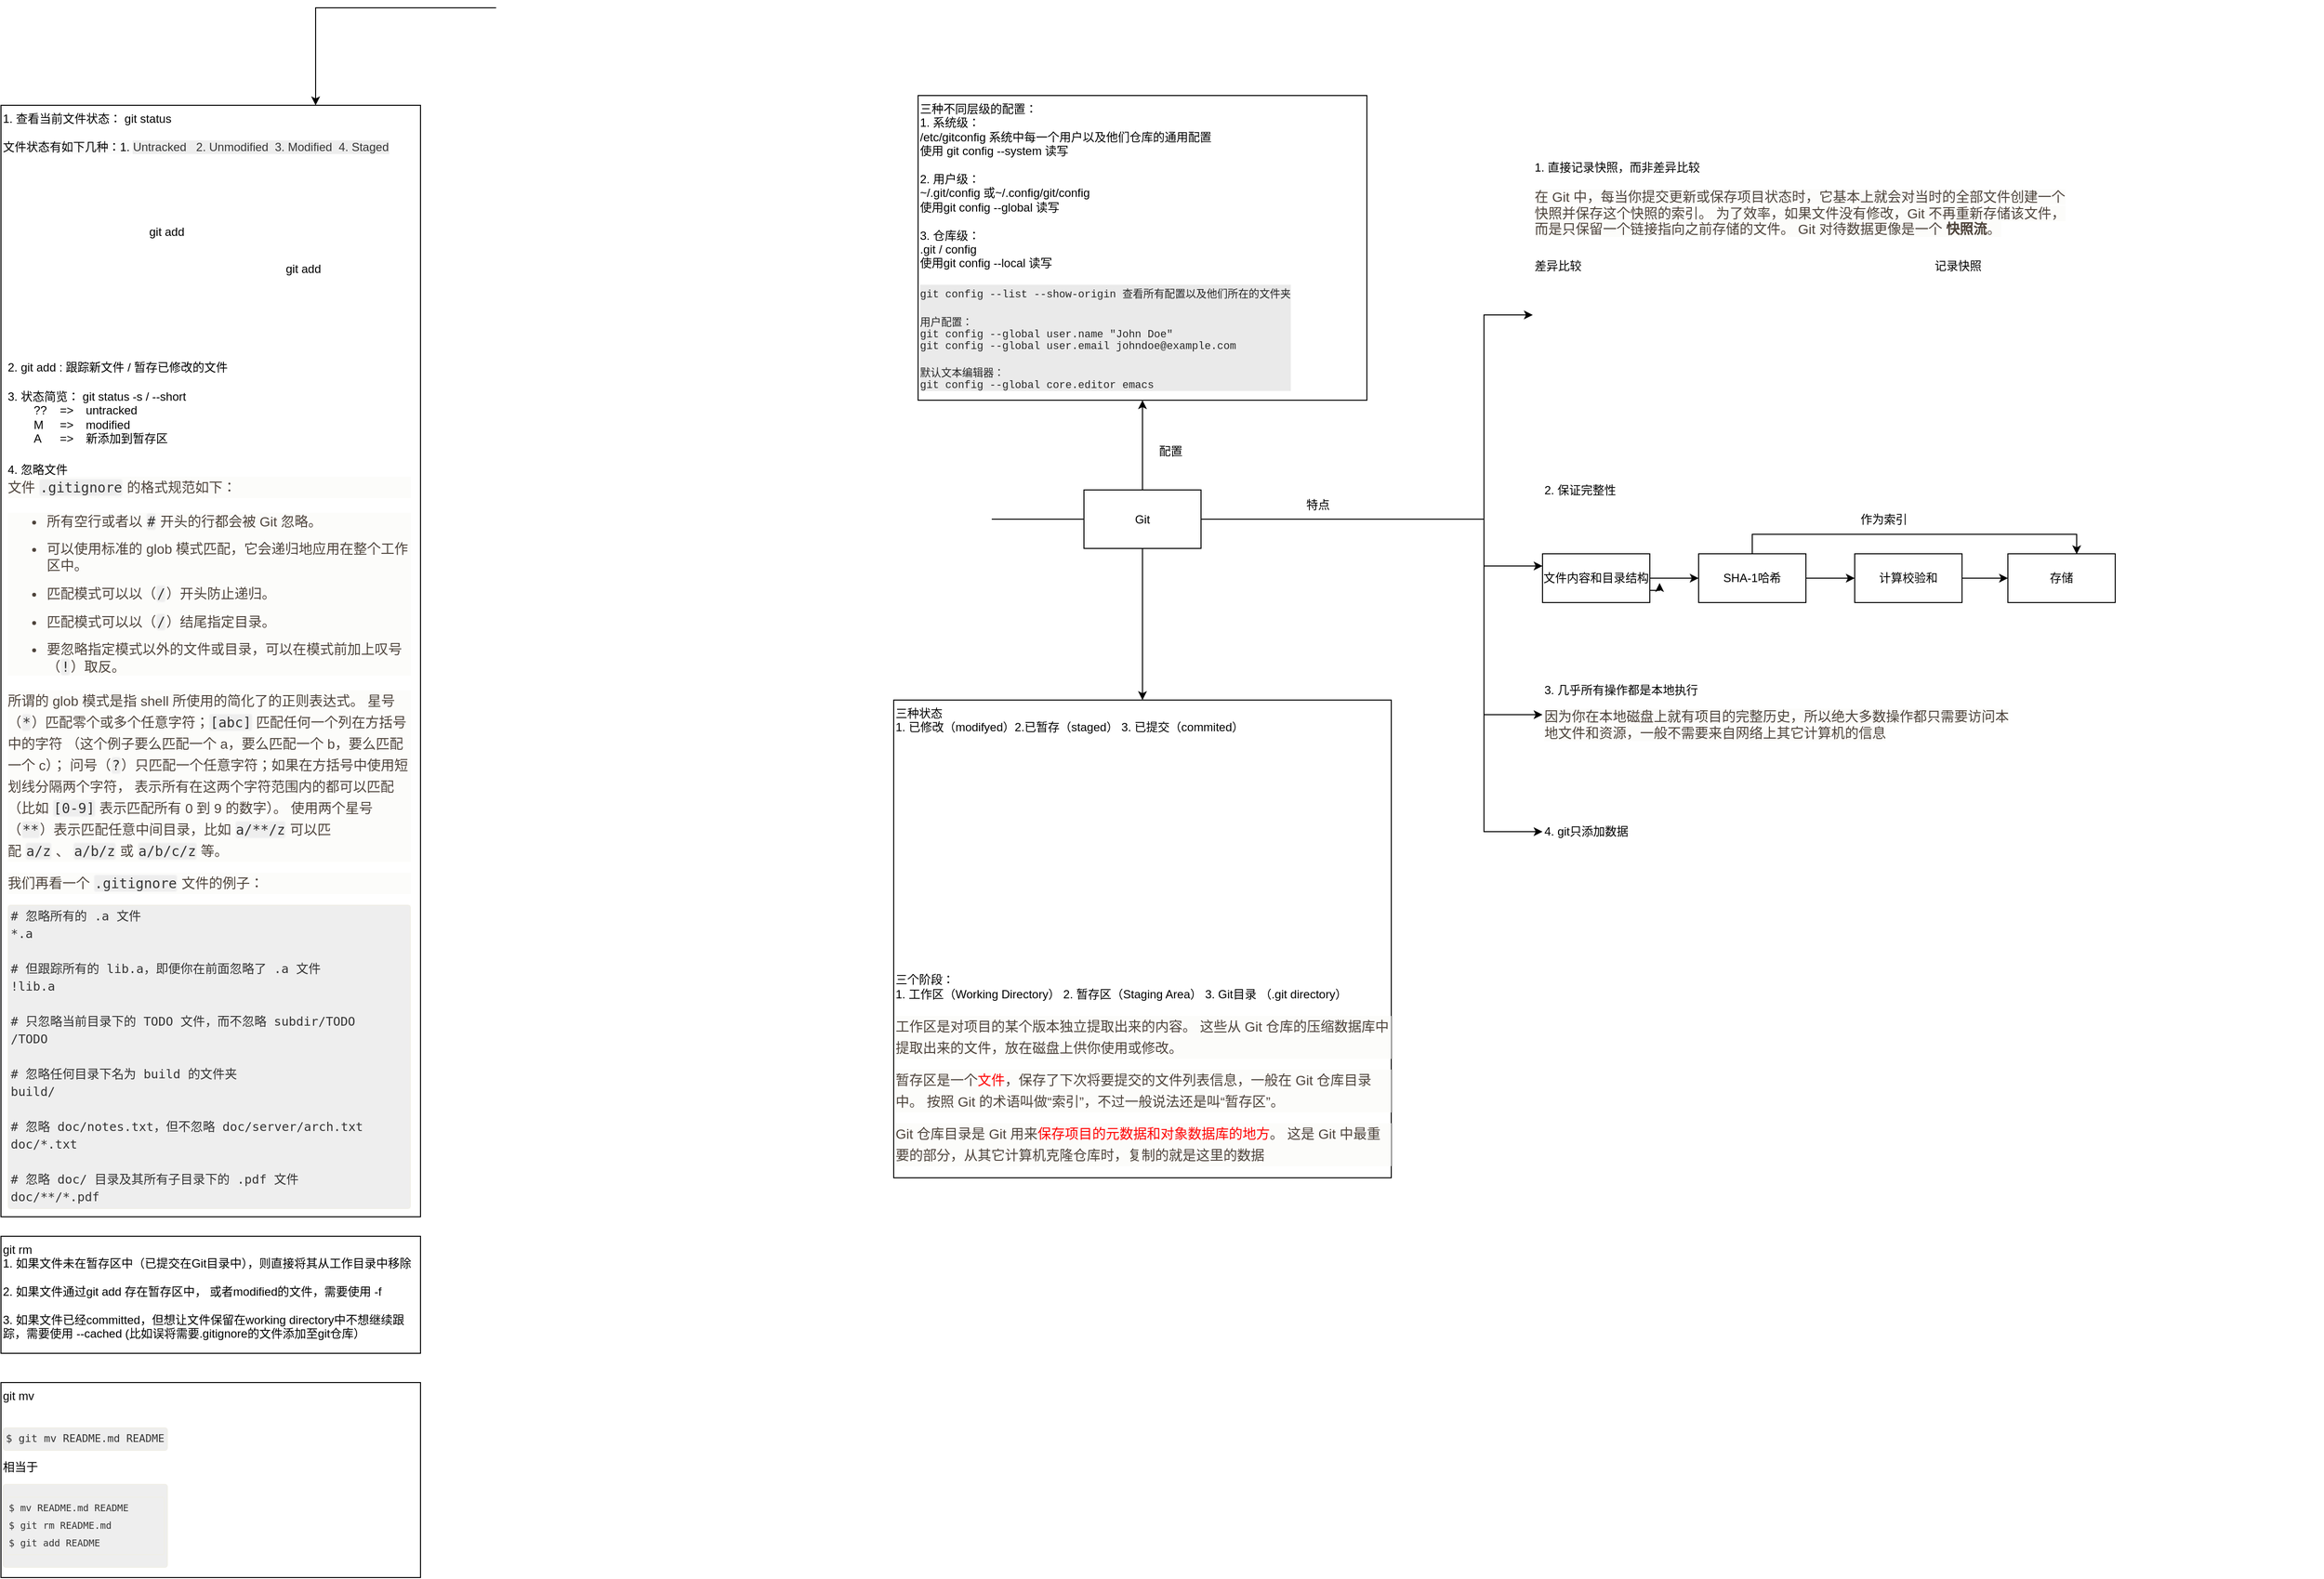 <mxfile version="24.2.0" type="github">
  <diagram name="第 1 页" id="XfYK5ym5bn-TH3xhJaiv">
    <mxGraphModel dx="2848" dy="1929" grid="1" gridSize="10" guides="1" tooltips="1" connect="1" arrows="1" fold="1" page="1" pageScale="1" pageWidth="827" pageHeight="1169" math="0" shadow="0">
      <root>
        <mxCell id="0" />
        <mxCell id="1" parent="0" />
        <mxCell id="dV2PWm62k9ZfegvU0sN4-32" style="edgeStyle=orthogonalEdgeStyle;rounded=0;orthogonalLoop=1;jettySize=auto;html=1;exitX=1;exitY=0.5;exitDx=0;exitDy=0;entryX=0;entryY=0.25;entryDx=0;entryDy=0;" parent="1" source="dV2PWm62k9ZfegvU0sN4-1" target="dV2PWm62k9ZfegvU0sN4-4" edge="1">
          <mxGeometry relative="1" as="geometry">
            <Array as="points">
              <mxPoint x="20" y="425" />
              <mxPoint x="20" y="215" />
            </Array>
          </mxGeometry>
        </mxCell>
        <mxCell id="dV2PWm62k9ZfegvU0sN4-33" style="edgeStyle=orthogonalEdgeStyle;rounded=0;orthogonalLoop=1;jettySize=auto;html=1;exitX=1;exitY=0.5;exitDx=0;exitDy=0;entryX=0;entryY=0.25;entryDx=0;entryDy=0;" parent="1" source="dV2PWm62k9ZfegvU0sN4-1" target="dV2PWm62k9ZfegvU0sN4-17" edge="1">
          <mxGeometry relative="1" as="geometry">
            <Array as="points">
              <mxPoint x="20" y="425" />
              <mxPoint x="20" y="473" />
            </Array>
          </mxGeometry>
        </mxCell>
        <mxCell id="dV2PWm62k9ZfegvU0sN4-15" value="" style="group" parent="1" vertex="1" connectable="0">
          <mxGeometry x="80" y="585" width="487" height="70" as="geometry" />
        </mxCell>
        <mxCell id="dV2PWm62k9ZfegvU0sN4-13" value="3. 几乎所有操作都是本地执行" style="text;html=1;align=left;verticalAlign=middle;whiteSpace=wrap;rounded=0;" parent="dV2PWm62k9ZfegvU0sN4-15" vertex="1">
          <mxGeometry width="160" height="30" as="geometry" />
        </mxCell>
        <mxCell id="dV2PWm62k9ZfegvU0sN4-14" value="&lt;span style=&quot;color: rgb(78, 68, 60); font-family: sans-serif; font-size: 14px; background-color: rgb(252, 252, 250);&quot;&gt;因为你在本地磁盘上就有项目的完整历史，所以&lt;/span&gt;&lt;span style=&quot;color: rgb(78, 68, 60); font-family: sans-serif; font-size: 14px; background-color: rgb(252, 252, 250);&quot;&gt;绝大多数操作都只需要访问本地文件和资源，一般不需要来自网络上其它计算机的信息&lt;/span&gt;" style="text;html=1;align=left;verticalAlign=middle;whiteSpace=wrap;rounded=0;" parent="dV2PWm62k9ZfegvU0sN4-15" vertex="1">
          <mxGeometry y="30" width="487" height="40" as="geometry" />
        </mxCell>
        <mxCell id="dV2PWm62k9ZfegvU0sN4-34" style="edgeStyle=orthogonalEdgeStyle;rounded=0;orthogonalLoop=1;jettySize=auto;html=1;exitX=1;exitY=0.5;exitDx=0;exitDy=0;entryX=0;entryY=0.25;entryDx=0;entryDy=0;" parent="1" source="dV2PWm62k9ZfegvU0sN4-1" target="dV2PWm62k9ZfegvU0sN4-14" edge="1">
          <mxGeometry relative="1" as="geometry">
            <Array as="points">
              <mxPoint x="20" y="425" />
              <mxPoint x="20" y="625" />
            </Array>
          </mxGeometry>
        </mxCell>
        <mxCell id="dV2PWm62k9ZfegvU0sN4-29" value="4. git只添加数据" style="text;html=1;align=left;verticalAlign=middle;whiteSpace=wrap;rounded=0;" parent="1" vertex="1">
          <mxGeometry x="80" y="730" width="100" height="30" as="geometry" />
        </mxCell>
        <mxCell id="dV2PWm62k9ZfegvU0sN4-35" style="edgeStyle=orthogonalEdgeStyle;rounded=0;orthogonalLoop=1;jettySize=auto;html=1;exitX=1;exitY=0.5;exitDx=0;exitDy=0;entryX=0;entryY=0.5;entryDx=0;entryDy=0;" parent="1" source="dV2PWm62k9ZfegvU0sN4-1" target="dV2PWm62k9ZfegvU0sN4-29" edge="1">
          <mxGeometry relative="1" as="geometry">
            <Array as="points">
              <mxPoint x="20" y="425" />
              <mxPoint x="20" y="745" />
            </Array>
          </mxGeometry>
        </mxCell>
        <mxCell id="dV2PWm62k9ZfegvU0sN4-30" value="" style="group" parent="1" vertex="1" connectable="0">
          <mxGeometry x="80" y="380" width="587" height="130" as="geometry" />
        </mxCell>
        <mxCell id="dV2PWm62k9ZfegvU0sN4-16" value="2. 保证完整性" style="text;html=1;align=left;verticalAlign=middle;whiteSpace=wrap;rounded=0;" parent="dV2PWm62k9ZfegvU0sN4-30" vertex="1">
          <mxGeometry width="80" height="30" as="geometry" />
        </mxCell>
        <mxCell id="dV2PWm62k9ZfegvU0sN4-28" value="" style="group" parent="dV2PWm62k9ZfegvU0sN4-30" vertex="1" connectable="0">
          <mxGeometry y="30" width="587" height="100" as="geometry" />
        </mxCell>
        <mxCell id="dV2PWm62k9ZfegvU0sN4-24" value="" style="group" parent="dV2PWm62k9ZfegvU0sN4-28" vertex="1" connectable="0">
          <mxGeometry y="50" width="587" height="50" as="geometry" />
        </mxCell>
        <mxCell id="dV2PWm62k9ZfegvU0sN4-20" style="edgeStyle=orthogonalEdgeStyle;rounded=0;orthogonalLoop=1;jettySize=auto;html=1;exitX=1;exitY=0.5;exitDx=0;exitDy=0;entryX=0;entryY=0.5;entryDx=0;entryDy=0;" parent="dV2PWm62k9ZfegvU0sN4-24" source="dV2PWm62k9ZfegvU0sN4-17" target="dV2PWm62k9ZfegvU0sN4-18" edge="1">
          <mxGeometry relative="1" as="geometry" />
        </mxCell>
        <mxCell id="dV2PWm62k9ZfegvU0sN4-25" style="edgeStyle=orthogonalEdgeStyle;rounded=0;orthogonalLoop=1;jettySize=auto;html=1;exitX=1;exitY=0.75;exitDx=0;exitDy=0;" parent="dV2PWm62k9ZfegvU0sN4-24" source="dV2PWm62k9ZfegvU0sN4-17" edge="1">
          <mxGeometry relative="1" as="geometry">
            <mxPoint x="120" y="30" as="targetPoint" />
          </mxGeometry>
        </mxCell>
        <mxCell id="dV2PWm62k9ZfegvU0sN4-17" value="文件内容和目录结构" style="rounded=0;whiteSpace=wrap;html=1;" parent="dV2PWm62k9ZfegvU0sN4-24" vertex="1">
          <mxGeometry width="110" height="50" as="geometry" />
        </mxCell>
        <mxCell id="dV2PWm62k9ZfegvU0sN4-21" style="edgeStyle=orthogonalEdgeStyle;rounded=0;orthogonalLoop=1;jettySize=auto;html=1;exitX=1;exitY=0.5;exitDx=0;exitDy=0;" parent="dV2PWm62k9ZfegvU0sN4-24" source="dV2PWm62k9ZfegvU0sN4-18" target="dV2PWm62k9ZfegvU0sN4-19" edge="1">
          <mxGeometry relative="1" as="geometry" />
        </mxCell>
        <mxCell id="dV2PWm62k9ZfegvU0sN4-18" value="SHA-1哈希" style="rounded=0;whiteSpace=wrap;html=1;" parent="dV2PWm62k9ZfegvU0sN4-24" vertex="1">
          <mxGeometry x="160" width="110" height="50" as="geometry" />
        </mxCell>
        <mxCell id="dV2PWm62k9ZfegvU0sN4-23" style="edgeStyle=orthogonalEdgeStyle;rounded=0;orthogonalLoop=1;jettySize=auto;html=1;exitX=1;exitY=0.5;exitDx=0;exitDy=0;entryX=0;entryY=0.5;entryDx=0;entryDy=0;" parent="dV2PWm62k9ZfegvU0sN4-24" source="dV2PWm62k9ZfegvU0sN4-19" target="dV2PWm62k9ZfegvU0sN4-22" edge="1">
          <mxGeometry relative="1" as="geometry" />
        </mxCell>
        <mxCell id="dV2PWm62k9ZfegvU0sN4-19" value="计算校验和" style="rounded=0;whiteSpace=wrap;html=1;" parent="dV2PWm62k9ZfegvU0sN4-24" vertex="1">
          <mxGeometry x="320" width="110" height="50" as="geometry" />
        </mxCell>
        <mxCell id="dV2PWm62k9ZfegvU0sN4-22" value="存储" style="rounded=0;whiteSpace=wrap;html=1;" parent="dV2PWm62k9ZfegvU0sN4-24" vertex="1">
          <mxGeometry x="477" width="110" height="50" as="geometry" />
        </mxCell>
        <mxCell id="dV2PWm62k9ZfegvU0sN4-26" style="edgeStyle=orthogonalEdgeStyle;rounded=0;orthogonalLoop=1;jettySize=auto;html=1;exitX=0.5;exitY=0;exitDx=0;exitDy=0;entryX=0.641;entryY=0.007;entryDx=0;entryDy=0;entryPerimeter=0;" parent="dV2PWm62k9ZfegvU0sN4-24" source="dV2PWm62k9ZfegvU0sN4-18" target="dV2PWm62k9ZfegvU0sN4-22" edge="1">
          <mxGeometry relative="1" as="geometry" />
        </mxCell>
        <mxCell id="dV2PWm62k9ZfegvU0sN4-27" value="作为索引" style="text;html=1;align=center;verticalAlign=middle;whiteSpace=wrap;rounded=0;" parent="dV2PWm62k9ZfegvU0sN4-28" vertex="1">
          <mxGeometry x="320" width="60" height="30" as="geometry" />
        </mxCell>
        <mxCell id="dV2PWm62k9ZfegvU0sN4-39" style="edgeStyle=orthogonalEdgeStyle;rounded=0;orthogonalLoop=1;jettySize=auto;html=1;exitX=0.5;exitY=1;exitDx=0;exitDy=0;" parent="1" source="dV2PWm62k9ZfegvU0sN4-1" target="dV2PWm62k9ZfegvU0sN4-37" edge="1">
          <mxGeometry relative="1" as="geometry" />
        </mxCell>
        <mxCell id="dV2PWm62k9ZfegvU0sN4-31" value="" style="group" parent="1" vertex="1" connectable="0">
          <mxGeometry x="70" y="50" width="810" height="285" as="geometry" />
        </mxCell>
        <mxCell id="dV2PWm62k9ZfegvU0sN4-2" value="1. 直接记录快照，而非差异比较&lt;div&gt;&lt;br&gt;&lt;/div&gt;&lt;div&gt;&lt;span style=&quot;color: rgb(78, 68, 60); font-family: sans-serif; font-size: 14px; background-color: rgb(252, 252, 250);&quot;&gt;在 Git 中，每当你提交更新或保存项目状态时，它基本上就会对当时的全部文件创建一个快照并保存这个快照的索引。 为了效率，如果文件没有修改，Git 不再重新存储该文件，而是只保留一个链接指向之前存储的文件。 Git 对待数据更像是一个&amp;nbsp;&lt;/span&gt;&lt;strong style=&quot;box-sizing: border-box; color: rgb(78, 68, 60); font-family: sans-serif; font-size: 14px; background-color: rgb(252, 252, 250);&quot;&gt;快照流&lt;/strong&gt;&lt;span style=&quot;color: rgb(78, 68, 60); font-family: sans-serif; font-size: 14px; background-color: rgb(252, 252, 250);&quot;&gt;。&lt;/span&gt;&lt;br&gt;&lt;/div&gt;" style="text;html=1;align=left;verticalAlign=top;whiteSpace=wrap;rounded=0;" parent="dV2PWm62k9ZfegvU0sN4-31" vertex="1">
          <mxGeometry width="550" height="100" as="geometry" />
        </mxCell>
        <mxCell id="dV2PWm62k9ZfegvU0sN4-6" value="" style="group" parent="dV2PWm62k9ZfegvU0sN4-31" vertex="1" connectable="0">
          <mxGeometry y="100" width="361.29" height="185" as="geometry" />
        </mxCell>
        <mxCell id="dV2PWm62k9ZfegvU0sN4-4" value="" style="shape=image;verticalLabelPosition=bottom;labelBackgroundColor=default;verticalAlign=top;aspect=fixed;imageAspect=0;image=https://git-scm.com/book/en/v2/images/deltas.png;" parent="dV2PWm62k9ZfegvU0sN4-6" vertex="1">
          <mxGeometry y="30" width="361.29" height="140" as="geometry" />
        </mxCell>
        <mxCell id="dV2PWm62k9ZfegvU0sN4-5" value="差异比较" style="text;html=1;align=left;verticalAlign=middle;whiteSpace=wrap;rounded=0;" parent="dV2PWm62k9ZfegvU0sN4-6" vertex="1">
          <mxGeometry width="52.5" height="30" as="geometry" />
        </mxCell>
        <mxCell id="dV2PWm62k9ZfegvU0sN4-12" value="" style="group" parent="dV2PWm62k9ZfegvU0sN4-31" vertex="1" connectable="0">
          <mxGeometry x="410" y="100" width="400" height="182.5" as="geometry" />
        </mxCell>
        <mxCell id="dV2PWm62k9ZfegvU0sN4-9" value="" style="shape=image;verticalLabelPosition=bottom;labelBackgroundColor=default;verticalAlign=top;aspect=fixed;imageAspect=0;image=https://git-scm.com/book/en/v2/images/snapshots.png;" parent="dV2PWm62k9ZfegvU0sN4-12" vertex="1">
          <mxGeometry y="30" width="400" height="152.5" as="geometry" />
        </mxCell>
        <mxCell id="dV2PWm62k9ZfegvU0sN4-11" value="记录快照" style="text;html=1;align=left;verticalAlign=middle;whiteSpace=wrap;rounded=0;" parent="dV2PWm62k9ZfegvU0sN4-12" vertex="1">
          <mxGeometry width="60" height="30" as="geometry" />
        </mxCell>
        <mxCell id="dV2PWm62k9ZfegvU0sN4-40" style="edgeStyle=orthogonalEdgeStyle;rounded=0;orthogonalLoop=1;jettySize=auto;html=1;exitX=0.5;exitY=0;exitDx=0;exitDy=0;entryX=0.5;entryY=1;entryDx=0;entryDy=0;" parent="1" source="dV2PWm62k9ZfegvU0sN4-1" target="dV2PWm62k9ZfegvU0sN4-42" edge="1">
          <mxGeometry relative="1" as="geometry">
            <mxPoint x="-330" y="260" as="targetPoint" />
          </mxGeometry>
        </mxCell>
        <mxCell id="dV2PWm62k9ZfegvU0sN4-36" value="特点" style="text;html=1;align=center;verticalAlign=middle;whiteSpace=wrap;rounded=0;" parent="1" vertex="1">
          <mxGeometry x="-180" y="394.5" width="60" height="30" as="geometry" />
        </mxCell>
        <mxCell id="dV2PWm62k9ZfegvU0sN4-52" style="edgeStyle=orthogonalEdgeStyle;rounded=0;orthogonalLoop=1;jettySize=auto;html=1;exitX=0;exitY=0.5;exitDx=0;exitDy=0;entryX=0.75;entryY=0;entryDx=0;entryDy=0;" parent="1" source="dV2PWm62k9ZfegvU0sN4-1" target="dV2PWm62k9ZfegvU0sN4-45" edge="1">
          <mxGeometry relative="1" as="geometry">
            <Array as="points">
              <mxPoint x="-730" y="425" />
              <mxPoint x="-730" y="-100" />
              <mxPoint x="-1177" y="-100" />
            </Array>
          </mxGeometry>
        </mxCell>
        <mxCell id="dV2PWm62k9ZfegvU0sN4-1" value="Git" style="rounded=0;whiteSpace=wrap;html=1;" parent="1" vertex="1">
          <mxGeometry x="-390" y="394.5" width="120" height="60" as="geometry" />
        </mxCell>
        <mxCell id="dV2PWm62k9ZfegvU0sN4-37" value="三种状态&lt;div&gt;1. 已修改（modifyed）2.&lt;span style=&quot;background-color: initial;&quot;&gt;已暂存（staged）&lt;/span&gt;&lt;span style=&quot;background-color: initial;&quot;&gt;&amp;nbsp;3.&amp;nbsp;&lt;/span&gt;&lt;span style=&quot;background-color: initial;&quot;&gt;已提交（commited）&lt;/span&gt;&lt;/div&gt;&lt;div&gt;&lt;span style=&quot;background-color: initial;&quot;&gt;&lt;br&gt;&lt;/span&gt;&lt;/div&gt;&lt;div&gt;&lt;span style=&quot;background-color: initial;&quot;&gt;&lt;br&gt;&lt;/span&gt;&lt;/div&gt;&lt;div&gt;&lt;span style=&quot;background-color: initial;&quot;&gt;&lt;br&gt;&lt;/span&gt;&lt;/div&gt;&lt;div&gt;&lt;span style=&quot;background-color: initial;&quot;&gt;&lt;br&gt;&lt;/span&gt;&lt;/div&gt;&lt;div&gt;&lt;span style=&quot;background-color: initial;&quot;&gt;&lt;br&gt;&lt;/span&gt;&lt;/div&gt;&lt;div&gt;&lt;span style=&quot;background-color: initial;&quot;&gt;&lt;br&gt;&lt;/span&gt;&lt;/div&gt;&lt;div&gt;&lt;span style=&quot;background-color: initial;&quot;&gt;&lt;br&gt;&lt;/span&gt;&lt;/div&gt;&lt;div&gt;&lt;span style=&quot;background-color: initial;&quot;&gt;&lt;br&gt;&lt;/span&gt;&lt;/div&gt;&lt;div&gt;&lt;span style=&quot;background-color: initial;&quot;&gt;&lt;br&gt;&lt;/span&gt;&lt;/div&gt;&lt;div&gt;&lt;span style=&quot;background-color: initial;&quot;&gt;&lt;br&gt;&lt;/span&gt;&lt;/div&gt;&lt;div&gt;&lt;span style=&quot;background-color: initial;&quot;&gt;&lt;br&gt;&lt;/span&gt;&lt;/div&gt;&lt;div&gt;&lt;span style=&quot;background-color: initial;&quot;&gt;&lt;br&gt;&lt;/span&gt;&lt;/div&gt;&lt;div&gt;&lt;span style=&quot;background-color: initial;&quot;&gt;&lt;br&gt;&lt;/span&gt;&lt;/div&gt;&lt;div&gt;&lt;span style=&quot;background-color: initial;&quot;&gt;&lt;br&gt;&lt;/span&gt;&lt;/div&gt;&lt;div&gt;&lt;span style=&quot;background-color: initial;&quot;&gt;&lt;br&gt;&lt;/span&gt;&lt;/div&gt;&lt;div&gt;&lt;span style=&quot;background-color: initial;&quot;&gt;&lt;br&gt;&lt;/span&gt;&lt;/div&gt;&lt;div&gt;&lt;span style=&quot;background-color: initial;&quot;&gt;&lt;br&gt;&lt;/span&gt;&lt;/div&gt;&lt;div&gt;&lt;span style=&quot;background-color: initial;&quot;&gt;三个阶段：&lt;/span&gt;&lt;/div&gt;&lt;div&gt;&lt;span style=&quot;background-color: initial;&quot;&gt;1. 工作区（Working Directory） 2. 暂存区（Staging Area） 3. Git目录 （.git directory）&lt;/span&gt;&lt;/div&gt;&lt;div&gt;&lt;span style=&quot;background-color: initial;&quot;&gt;&lt;br&gt;&lt;/span&gt;&lt;/div&gt;&lt;div&gt;&lt;div style=&quot;box-sizing: border-box; color: rgb(78, 68, 60); font-family: Adelle, &amp;quot;Roboto Slab&amp;quot;, &amp;quot;DejaVu Serif&amp;quot;, Georgia, &amp;quot;Times New Roman&amp;quot;, sans-serif; font-size: 14px; background-color: rgb(252, 252, 250);&quot; class=&quot;paragraph&quot;&gt;&lt;p style=&quot;margin: 0px 0px 11px; line-height: 22px; box-sizing: border-box; font-family: sans-serif;&quot;&gt;工作区是对项目的某个版本独立提取出来的内容。 这些从 Git 仓库的压缩数据库中提取出来的文件，放在磁盘上供你使用或修改。&lt;/p&gt;&lt;/div&gt;&lt;div style=&quot;box-sizing: border-box; font-family: Adelle, &amp;quot;Roboto Slab&amp;quot;, &amp;quot;DejaVu Serif&amp;quot;, Georgia, &amp;quot;Times New Roman&amp;quot;, sans-serif; font-size: 14px; background-color: rgb(252, 252, 250);&quot; class=&quot;paragraph&quot;&gt;&lt;p style=&quot;margin: 0px 0px 11px; line-height: 22px; box-sizing: border-box; font-family: sans-serif;&quot;&gt;&lt;font color=&quot;#4e443c&quot;&gt;暂存区是一个&lt;/font&gt;&lt;font color=&quot;#ff0000&quot;&gt;文件&lt;/font&gt;&lt;font color=&quot;#4e443c&quot;&gt;，保存了下次将要提交的文件列表信息，一般在 Git 仓库目录中。 按照 Git 的术语叫做“索引”，不过一般说法还是叫“暂存区”。&lt;/font&gt;&lt;/p&gt;&lt;/div&gt;&lt;div style=&quot;box-sizing: border-box; font-family: Adelle, &amp;quot;Roboto Slab&amp;quot;, &amp;quot;DejaVu Serif&amp;quot;, Georgia, &amp;quot;Times New Roman&amp;quot;, sans-serif; font-size: 14px; background-color: rgb(252, 252, 250);&quot; class=&quot;paragraph&quot;&gt;&lt;p style=&quot;margin: 0px 0px 11px; line-height: 22px; box-sizing: border-box; font-family: sans-serif;&quot;&gt;&lt;font color=&quot;#4e443c&quot;&gt;Git 仓库目录是 Git 用来&lt;/font&gt;&lt;font color=&quot;#ff0000&quot;&gt;保存项目的元数据和对象数据库的地方&lt;/font&gt;&lt;font color=&quot;#4e443c&quot;&gt;。 这是 Git 中最重要的部分，从其它计算机克隆仓库时，复制的就是这里的数据&lt;/font&gt;&lt;/p&gt;&lt;/div&gt;&lt;/div&gt;" style="rounded=0;whiteSpace=wrap;html=1;align=left;verticalAlign=top;" parent="1" vertex="1">
          <mxGeometry x="-585" y="610" width="510" height="490" as="geometry" />
        </mxCell>
        <mxCell id="dV2PWm62k9ZfegvU0sN4-38" value="" style="shape=image;verticalLabelPosition=bottom;labelBackgroundColor=default;verticalAlign=top;aspect=fixed;imageAspect=0;image=https://git-scm.com/book/en/v2/images/areas.png;" parent="1" vertex="1">
          <mxGeometry x="-480" y="655" width="390" height="214.99" as="geometry" />
        </mxCell>
        <mxCell id="dV2PWm62k9ZfegvU0sN4-41" value="配置" style="text;html=1;align=left;verticalAlign=middle;whiteSpace=wrap;rounded=0;" parent="1" vertex="1">
          <mxGeometry x="-315" y="340" width="60" height="30" as="geometry" />
        </mxCell>
        <mxCell id="dV2PWm62k9ZfegvU0sN4-42" value="三种不同层级的配置：&lt;div&gt;&lt;div&gt;1. 系统级：&lt;/div&gt;&lt;div&gt;/etc/gitconfig 系统中每一个用户以及他们仓库的通用配置&lt;/div&gt;&lt;div&gt;使用 git config --system 读写&lt;/div&gt;&lt;div&gt;&lt;br&gt;&lt;/div&gt;&lt;div&gt;2. 用户级：&lt;/div&gt;&lt;div&gt;~/.git/config 或~/.config/git/config&amp;nbsp;&lt;/div&gt;&lt;div&gt;使用git config --global 读写&lt;/div&gt;&lt;/div&gt;&lt;div&gt;&lt;br&gt;&lt;/div&gt;&lt;div&gt;3. 仓库级：&lt;/div&gt;&lt;div&gt;.git / config&lt;/div&gt;&lt;div&gt;使用git config --local 读写&lt;/div&gt;&lt;div&gt;&lt;br&gt;&lt;/div&gt;&lt;div&gt;&lt;p style=&quot;margin: 0px; font-variant-numeric: normal; font-variant-east-asian: normal; font-variant-alternates: normal; font-kerning: auto; font-optical-sizing: auto; font-feature-settings: normal; font-variation-settings: normal; font-variant-position: normal; font-stretch: normal; font-size: 10.8px; line-height: normal; font-family: Courier; color: rgb(38, 38, 38); -webkit-text-stroke-color: rgb(38, 38, 38); background-color: rgb(234, 234, 234);&quot; class=&quot;p1&quot;&gt;&lt;span style=&quot;font-kerning: none;&quot; class=&quot;s1&quot;&gt;git config --list --show-origin &lt;/span&gt;&lt;span style=&quot;font-variant-numeric: normal; font-variant-east-asian: normal; font-variant-alternates: normal; font-variant-position: normal; font-optical-sizing: auto; font-feature-settings: normal; font-variation-settings: normal; font-stretch: normal; line-height: normal; font-family: &amp;quot;PingFang SC&amp;quot;; font-kerning: none;&quot; class=&quot;s2&quot;&gt;查看所有配置以及他们所在的文件夹&lt;/span&gt;&lt;/p&gt;&lt;p style=&quot;margin: 0px; font-variant-numeric: normal; font-variant-east-asian: normal; font-variant-alternates: normal; font-kerning: auto; font-optical-sizing: auto; font-feature-settings: normal; font-variation-settings: normal; font-variant-position: normal; font-stretch: normal; font-size: 10.8px; line-height: normal; font-family: Courier; color: rgb(38, 38, 38); -webkit-text-stroke-color: rgb(38, 38, 38); background-color: rgb(234, 234, 234); min-height: 13px;&quot; class=&quot;p2&quot;&gt;&lt;span style=&quot;font-kerning: none;&quot; class=&quot;s1&quot;&gt;&amp;nbsp;&lt;/span&gt;&lt;/p&gt;&lt;p style=&quot;margin: 0px; font-variant-numeric: normal; font-variant-east-asian: normal; font-variant-alternates: normal; font-kerning: auto; font-optical-sizing: auto; font-feature-settings: normal; font-variation-settings: normal; font-variant-position: normal; font-stretch: normal; font-size: 10.8px; line-height: normal; font-family: &amp;quot;PingFang SC&amp;quot;; color: rgb(38, 38, 38); -webkit-text-stroke-color: rgb(38, 38, 38); background-color: rgb(234, 234, 234);&quot; class=&quot;p3&quot;&gt;&lt;span style=&quot;font-kerning: none;&quot; class=&quot;s1&quot;&gt;用户配置：&lt;/span&gt;&lt;/p&gt;&lt;p style=&quot;margin: 0px; font-variant-numeric: normal; font-variant-east-asian: normal; font-variant-alternates: normal; font-kerning: auto; font-optical-sizing: auto; font-feature-settings: normal; font-variation-settings: normal; font-variant-position: normal; font-stretch: normal; font-size: 10.8px; line-height: normal; font-family: Courier; color: rgb(38, 38, 38); -webkit-text-stroke-color: rgb(38, 38, 38); background-color: rgb(234, 234, 234);&quot; class=&quot;p4&quot;&gt;&lt;span style=&quot;font-kerning: none;&quot; class=&quot;s1&quot;&gt;git config --global user.name &quot;John Doe&quot;&lt;/span&gt;&lt;/p&gt;&lt;p style=&quot;margin: 0px; font-variant-numeric: normal; font-variant-east-asian: normal; font-variant-alternates: normal; font-kerning: auto; font-optical-sizing: auto; font-feature-settings: normal; font-variation-settings: normal; font-variant-position: normal; font-stretch: normal; font-size: 10.8px; line-height: normal; font-family: Courier; color: rgb(38, 38, 38); -webkit-text-stroke-color: rgb(38, 38, 38); background-color: rgb(234, 234, 234);&quot; class=&quot;p4&quot;&gt;&lt;span style=&quot;font-kerning: none;&quot; class=&quot;s1&quot;&gt;git config --global user.email johndoe@example.com&lt;/span&gt;&lt;/p&gt;&lt;p style=&quot;margin: 0px; font-variant-numeric: normal; font-variant-east-asian: normal; font-variant-alternates: normal; font-kerning: auto; font-optical-sizing: auto; font-feature-settings: normal; font-variation-settings: normal; font-variant-position: normal; font-stretch: normal; font-size: 10.8px; line-height: normal; font-family: Courier; color: rgb(38, 38, 38); -webkit-text-stroke-color: rgb(38, 38, 38); background-color: rgb(234, 234, 234);&quot; class=&quot;p4&quot;&gt;&lt;span style=&quot;font-kerning: none;&quot; class=&quot;s1&quot;&gt;&lt;br&gt;&lt;/span&gt;&lt;/p&gt;&lt;p style=&quot;margin: 0px; font-variant-numeric: normal; font-variant-east-asian: normal; font-variant-alternates: normal; font-kerning: auto; font-optical-sizing: auto; font-feature-settings: normal; font-variation-settings: normal; font-variant-position: normal; font-stretch: normal; font-size: 10.8px; line-height: normal; font-family: Courier; color: rgb(38, 38, 38); -webkit-text-stroke-color: rgb(38, 38, 38); background-color: rgb(234, 234, 234);&quot; class=&quot;p4&quot;&gt;&lt;span style=&quot;font-kerning: none;&quot; class=&quot;s1&quot;&gt;默认文本编辑器：&lt;/span&gt;&lt;/p&gt;&lt;p style=&quot;margin: 0px; font-variant-numeric: normal; font-variant-east-asian: normal; font-variant-alternates: normal; font-kerning: auto; font-optical-sizing: auto; font-feature-settings: normal; font-variation-settings: normal; font-variant-position: normal; font-stretch: normal; font-size: 10.8px; line-height: normal; font-family: Courier; color: rgb(38, 38, 38); -webkit-text-stroke-color: rgb(38, 38, 38); background-color: rgb(234, 234, 234);&quot; class=&quot;p4&quot;&gt;&lt;span style=&quot;font-kerning: none;&quot; class=&quot;s1&quot;&gt;&lt;/span&gt;&lt;/p&gt;&lt;p style=&quot;margin: 0px; font-variant-numeric: normal; font-variant-east-asian: normal; font-variant-alternates: normal; font-kerning: auto; font-optical-sizing: auto; font-feature-settings: normal; font-variation-settings: normal; font-variant-position: normal; font-stretch: normal; font-size: 10.8px; line-height: normal; font-family: Courier; color: rgb(38, 38, 38); -webkit-text-stroke-color: rgb(38, 38, 38); background-color: rgb(234, 234, 234);&quot; class=&quot;p1&quot;&gt;&lt;span style=&quot;font-kerning: none;&quot; class=&quot;s1&quot;&gt;git config --global core.editor emacs&lt;/span&gt;&lt;/p&gt;&lt;/div&gt;" style="rounded=0;whiteSpace=wrap;html=1;align=left;verticalAlign=top;" parent="1" vertex="1">
          <mxGeometry x="-560" y="-10" width="460" height="312.5" as="geometry" />
        </mxCell>
        <mxCell id="dV2PWm62k9ZfegvU0sN4-49" value="" style="group" parent="1" vertex="1" connectable="0">
          <mxGeometry x="-1500" width="430" height="1140" as="geometry" />
        </mxCell>
        <mxCell id="dV2PWm62k9ZfegvU0sN4-45" value="1. 查看当前文件状态： git status&lt;div&gt;&lt;br&gt;&lt;div&gt;&lt;span style=&quot;font-size: 1em; background-color: rgb(251, 251, 251);&quot;&gt;文件状态有如下几种：1.&amp;nbsp;&lt;/span&gt;&lt;span style=&quot;background-color: rgb(238, 238, 238); color: rgb(51, 51, 51);&quot;&gt;Untracked&amp;nbsp; &amp;nbsp;2. Unmodified&amp;nbsp; 3. Modified&amp;nbsp; 4. Staged&lt;/span&gt;&lt;/div&gt;&lt;div&gt;&lt;br&gt;&lt;/div&gt;&lt;/div&gt;" style="rounded=0;whiteSpace=wrap;html=1;align=left;verticalAlign=top;" parent="dV2PWm62k9ZfegvU0sN4-49" vertex="1">
          <mxGeometry width="430" height="1140" as="geometry" />
        </mxCell>
        <mxCell id="dV2PWm62k9ZfegvU0sN4-43" value="" style="shape=image;verticalLabelPosition=top;labelBackgroundColor=default;verticalAlign=bottom;aspect=fixed;imageAspect=0;image=https://git-scm.com/book/en/v2/images/lifecycle.png;labelPosition=center;align=center;" parent="dV2PWm62k9ZfegvU0sN4-49" vertex="1">
          <mxGeometry x="5" y="75" width="420" height="173.26" as="geometry" />
        </mxCell>
        <mxCell id="dV2PWm62k9ZfegvU0sN4-46" value="2. git add : 跟踪新文件 / 暂存已修改的文件" style="text;html=1;align=left;verticalAlign=top;whiteSpace=wrap;rounded=0;" parent="dV2PWm62k9ZfegvU0sN4-49" vertex="1">
          <mxGeometry x="5" y="255" width="365" height="30" as="geometry" />
        </mxCell>
        <mxCell id="dV2PWm62k9ZfegvU0sN4-47" value="git add" style="text;html=1;align=center;verticalAlign=middle;whiteSpace=wrap;rounded=0;" parent="dV2PWm62k9ZfegvU0sN4-49" vertex="1">
          <mxGeometry x="140" y="115" width="60" height="30" as="geometry" />
        </mxCell>
        <mxCell id="dV2PWm62k9ZfegvU0sN4-48" value="git add" style="text;html=1;align=center;verticalAlign=middle;whiteSpace=wrap;rounded=0;" parent="dV2PWm62k9ZfegvU0sN4-49" vertex="1">
          <mxGeometry x="280" y="152.5" width="60" height="30" as="geometry" />
        </mxCell>
        <mxCell id="dV2PWm62k9ZfegvU0sN4-50" value="3. 状态简览： git status -s / --short&lt;div&gt;&lt;span style=&quot;white-space: pre;&quot;&gt;&#x9;&lt;/span&gt;??&lt;span style=&quot;white-space: pre;&quot;&gt;&#x9;&lt;/span&gt;=&amp;gt;&lt;span style=&quot;white-space: pre;&quot;&gt;&#x9;&lt;/span&gt;untracked&lt;/div&gt;&lt;div&gt;&lt;span style=&quot;white-space: pre;&quot;&gt;&#x9;&lt;/span&gt;M &lt;span style=&quot;white-space: pre;&quot;&gt;&#x9;&lt;/span&gt;=&amp;gt;&lt;span style=&quot;white-space: pre;&quot;&gt;&#x9;&lt;/span&gt;modified&lt;/div&gt;&lt;div&gt;&lt;span style=&quot;white-space: pre;&quot;&gt;&#x9;&lt;/span&gt;A&lt;span style=&quot;white-space: pre;&quot;&gt;&#x9;&lt;/span&gt;=&amp;gt;&lt;span style=&quot;white-space: pre;&quot;&gt;&#x9;&lt;/span&gt;新添加到暂存区&lt;br&gt;&lt;/div&gt;" style="text;html=1;align=left;verticalAlign=top;whiteSpace=wrap;rounded=0;" parent="dV2PWm62k9ZfegvU0sN4-49" vertex="1">
          <mxGeometry x="5" y="285" width="385" height="65" as="geometry" />
        </mxCell>
        <mxCell id="dV2PWm62k9ZfegvU0sN4-51" value="4. 忽略文件&lt;div&gt;&lt;div style=&quot;box-sizing: border-box; color: rgb(78, 68, 60); font-family: Adelle, &amp;quot;Roboto Slab&amp;quot;, &amp;quot;DejaVu Serif&amp;quot;, Georgia, &amp;quot;Times New Roman&amp;quot;, sans-serif; font-size: 14px; background-color: rgb(252, 252, 250);&quot; class=&quot;paragraph&quot;&gt;&lt;p style=&quot;margin: 0px 0px 11px; line-height: 22px; box-sizing: border-box; font-family: sans-serif;&quot;&gt;文件&amp;nbsp;&lt;code style=&quot;font-size: 1em; border-radius: 3px; display: inline; padding: 0px; margin-bottom: 1em; overflow: auto; line-height: 18px; color: rgb(51, 51, 51); background: rgb(238, 238, 238); border: 1px solid rgb(245, 245, 245); box-sizing: border-box;&quot;&gt;.gitignore&lt;/code&gt;&amp;nbsp;的格式规范如下：&lt;/p&gt;&lt;/div&gt;&lt;div style=&quot;box-sizing: border-box; color: rgb(78, 68, 60); font-family: Adelle, &amp;quot;Roboto Slab&amp;quot;, &amp;quot;DejaVu Serif&amp;quot;, Georgia, &amp;quot;Times New Roman&amp;quot;, sans-serif; font-size: 14px; background-color: rgb(252, 252, 250);&quot; class=&quot;ulist&quot;&gt;&lt;ul style=&quot;padding: 0px; margin: 15px 0px 15px 40px; list-style-position: initial; list-style-image: initial; box-sizing: border-box;&quot;&gt;&lt;li style=&quot;line-height: 16.8px; box-sizing: border-box; margin-top: 5px; font-family: sans-serif; font-size: 1em;&quot;&gt;&lt;p style=&quot;margin: 5px 0px 11px; font-size: 1em; line-height: 16.8px; box-sizing: border-box;&quot;&gt;所有空行或者以&amp;nbsp;&lt;code style=&quot;font-size: 1em; border-radius: 3px; display: inline; padding: 0px; margin-bottom: 1em; overflow: auto; line-height: 18px; color: rgb(51, 51, 51); background: rgb(238, 238, 238); border: 1px solid rgb(245, 245, 245); box-sizing: border-box;&quot;&gt;#&lt;/code&gt;&amp;nbsp;开头的行都会被 Git 忽略。&lt;/p&gt;&lt;/li&gt;&lt;li style=&quot;line-height: 16.8px; box-sizing: border-box; margin-top: 5px; font-family: sans-serif; font-size: 1em;&quot;&gt;&lt;p style=&quot;margin: 5px 0px 11px; font-size: 1em; line-height: 16.8px; box-sizing: border-box;&quot;&gt;可以使用标准的 glob 模式匹配，它会递归地应用在整个工作区中。&lt;/p&gt;&lt;/li&gt;&lt;li style=&quot;line-height: 16.8px; box-sizing: border-box; margin-top: 5px; font-family: sans-serif; font-size: 1em;&quot;&gt;&lt;p style=&quot;margin: 5px 0px 11px; font-size: 1em; line-height: 16.8px; box-sizing: border-box;&quot;&gt;匹配模式可以以（&lt;code style=&quot;font-size: 1em; border-radius: 3px; display: inline; padding: 0px; margin-bottom: 1em; overflow: auto; line-height: 18px; color: rgb(51, 51, 51); background: rgb(238, 238, 238); border: 1px solid rgb(245, 245, 245); box-sizing: border-box;&quot;&gt;/&lt;/code&gt;）开头防止递归。&lt;/p&gt;&lt;/li&gt;&lt;li style=&quot;line-height: 16.8px; box-sizing: border-box; margin-top: 5px; font-family: sans-serif; font-size: 1em;&quot;&gt;&lt;p style=&quot;margin: 5px 0px 11px; font-size: 1em; line-height: 16.8px; box-sizing: border-box;&quot;&gt;匹配模式可以以（&lt;code style=&quot;font-size: 1em; border-radius: 3px; display: inline; padding: 0px; margin-bottom: 1em; overflow: auto; line-height: 18px; color: rgb(51, 51, 51); background: rgb(238, 238, 238); border: 1px solid rgb(245, 245, 245); box-sizing: border-box;&quot;&gt;/&lt;/code&gt;）结尾指定目录。&lt;/p&gt;&lt;/li&gt;&lt;li style=&quot;line-height: 16.8px; box-sizing: border-box; margin-top: 5px; font-family: sans-serif; font-size: 1em;&quot;&gt;&lt;p style=&quot;margin: 5px 0px 11px; font-size: 1em; line-height: 16.8px; box-sizing: border-box;&quot;&gt;要忽略指定模式以外的文件或目录，可以在模式前加上叹号（&lt;code style=&quot;font-size: 1em; border-radius: 3px; display: inline; padding: 0px; margin-bottom: 1em; overflow: auto; line-height: 18px; color: rgb(51, 51, 51); background: rgb(238, 238, 238); border: 1px solid rgb(245, 245, 245); box-sizing: border-box;&quot;&gt;!&lt;/code&gt;）取反。&lt;/p&gt;&lt;/li&gt;&lt;/ul&gt;&lt;/div&gt;&lt;div style=&quot;box-sizing: border-box; color: rgb(78, 68, 60); font-family: Adelle, &amp;quot;Roboto Slab&amp;quot;, &amp;quot;DejaVu Serif&amp;quot;, Georgia, &amp;quot;Times New Roman&amp;quot;, sans-serif; font-size: 14px; background-color: rgb(252, 252, 250);&quot; class=&quot;paragraph&quot;&gt;&lt;p style=&quot;margin: 0px 0px 11px; line-height: 22px; box-sizing: border-box; font-family: sans-serif;&quot;&gt;所谓的 glob 模式是指 shell 所使用的简化了的正则表达式。 星号（&lt;code style=&quot;font-size: 1em; border-radius: 3px; display: inline; padding: 0px; margin-bottom: 1em; overflow: auto; line-height: 18px; color: rgb(51, 51, 51); background: rgb(238, 238, 238); border: 1px solid rgb(245, 245, 245); box-sizing: border-box;&quot;&gt;*&lt;/code&gt;）匹配零个或多个任意字符；&lt;code style=&quot;font-size: 1em; border-radius: 3px; display: inline; padding: 0px; margin-bottom: 1em; overflow: auto; line-height: 18px; color: rgb(51, 51, 51); background: rgb(238, 238, 238); border: 1px solid rgb(245, 245, 245); box-sizing: border-box;&quot;&gt;[abc]&lt;/code&gt;&amp;nbsp;匹配任何一个列在方括号中的字符 （这个例子要么匹配一个 a，要么匹配一个 b，要么匹配一个 c）； 问号（&lt;code style=&quot;font-size: 1em; border-radius: 3px; display: inline; padding: 0px; margin-bottom: 1em; overflow: auto; line-height: 18px; color: rgb(51, 51, 51); background: rgb(238, 238, 238); border: 1px solid rgb(245, 245, 245); box-sizing: border-box;&quot;&gt;?&lt;/code&gt;）只匹配一个任意字符；如果在方括号中使用短划线分隔两个字符， 表示所有在这两个字符范围内的都可以匹配（比如&amp;nbsp;&lt;code style=&quot;font-size: 1em; border-radius: 3px; display: inline; padding: 0px; margin-bottom: 1em; overflow: auto; line-height: 18px; color: rgb(51, 51, 51); background: rgb(238, 238, 238); border: 1px solid rgb(245, 245, 245); box-sizing: border-box;&quot;&gt;[0-9]&lt;/code&gt;&amp;nbsp;表示匹配所有 0 到 9 的数字）。 使用两个星号（&lt;code style=&quot;font-size: 1em; border-radius: 3px; display: inline; padding: 0px; margin-bottom: 1em; overflow: auto; line-height: 18px; color: rgb(51, 51, 51); background: rgb(238, 238, 238); border: 1px solid rgb(245, 245, 245); box-sizing: border-box;&quot;&gt;**&lt;/code&gt;）表示匹配任意中间目录，比如&amp;nbsp;&lt;code style=&quot;font-size: 1em; border-radius: 3px; display: inline; padding: 0px; margin-bottom: 1em; overflow: auto; line-height: 18px; color: rgb(51, 51, 51); background: rgb(238, 238, 238); border: 1px solid rgb(245, 245, 245); box-sizing: border-box;&quot;&gt;a/**/z&lt;/code&gt;&amp;nbsp;可以匹配&amp;nbsp;&lt;code style=&quot;font-size: 1em; border-radius: 3px; display: inline; padding: 0px; margin-bottom: 1em; overflow: auto; line-height: 18px; color: rgb(51, 51, 51); background: rgb(238, 238, 238); border: 1px solid rgb(245, 245, 245); box-sizing: border-box;&quot;&gt;a/z&lt;/code&gt;&amp;nbsp;、&amp;nbsp;&lt;code style=&quot;font-size: 1em; border-radius: 3px; display: inline; padding: 0px; margin-bottom: 1em; overflow: auto; line-height: 18px; color: rgb(51, 51, 51); background: rgb(238, 238, 238); border: 1px solid rgb(245, 245, 245); box-sizing: border-box;&quot;&gt;a/b/z&lt;/code&gt;&amp;nbsp;或&amp;nbsp;&lt;code style=&quot;font-size: 1em; border-radius: 3px; display: inline; padding: 0px; margin-bottom: 1em; overflow: auto; line-height: 18px; color: rgb(51, 51, 51); background: rgb(238, 238, 238); border: 1px solid rgb(245, 245, 245); box-sizing: border-box;&quot;&gt;a/b/c/z&lt;/code&gt;&amp;nbsp;等。&lt;/p&gt;&lt;/div&gt;&lt;div style=&quot;box-sizing: border-box; color: rgb(78, 68, 60); font-family: Adelle, &amp;quot;Roboto Slab&amp;quot;, &amp;quot;DejaVu Serif&amp;quot;, Georgia, &amp;quot;Times New Roman&amp;quot;, sans-serif; font-size: 14px; background-color: rgb(252, 252, 250);&quot; class=&quot;paragraph&quot;&gt;&lt;p style=&quot;margin: 0px 0px 11px; line-height: 22px; box-sizing: border-box; font-family: sans-serif;&quot;&gt;我们再看一个&amp;nbsp;&lt;code style=&quot;font-size: 1em; border-radius: 3px; display: inline; padding: 0px; margin-bottom: 1em; overflow: auto; line-height: 18px; color: rgb(51, 51, 51); background: rgb(238, 238, 238); border: 1px solid rgb(245, 245, 245); box-sizing: border-box;&quot;&gt;.gitignore&lt;/code&gt;&amp;nbsp;文件的例子：&lt;/p&gt;&lt;/div&gt;&lt;div style=&quot;box-sizing: border-box; color: rgb(78, 68, 60); font-family: Adelle, &amp;quot;Roboto Slab&amp;quot;, &amp;quot;DejaVu Serif&amp;quot;, Georgia, &amp;quot;Times New Roman&amp;quot;, sans-serif; font-size: 14px; background-color: rgb(252, 252, 250);&quot; class=&quot;listingblock&quot;&gt;&lt;div style=&quot;box-sizing: border-box;&quot; class=&quot;content&quot;&gt;&lt;pre style=&quot;overflow: auto; font-size: 0.9em; background: rgb(238, 238, 238); border: 1px solid rgb(239, 238, 230); border-radius: 3px; color: rgb(51, 51, 51); line-height: 15.12px; margin-top: 10px; margin-bottom: 10px; padding: 2px; box-sizing: border-box;&quot; class=&quot;highlight&quot;&gt;&lt;code style=&quot;font-size: 1em; border-radius: 3px; display: inline; padding: 0px; margin-bottom: 1em; overflow: auto; line-height: 18px; background-image: initial; background-position: initial; background-size: initial; background-repeat: initial; background-attachment: initial; background-origin: initial; background-clip: initial; border: 0px; box-sizing: border-box;&quot;&gt;# 忽略所有的 .a 文件&lt;br/&gt;*.a&lt;br/&gt;&lt;br/&gt;# 但跟踪所有的 lib.a，即便你在前面忽略了 .a 文件&lt;br/&gt;!lib.a&lt;br/&gt;&lt;br/&gt;# 只忽略当前目录下的 TODO 文件，而不忽略 subdir/TODO&lt;br/&gt;/TODO&lt;br/&gt;&lt;br/&gt;# 忽略任何目录下名为 build 的文件夹&lt;br/&gt;build/&lt;br/&gt;&lt;br/&gt;# 忽略 doc/notes.txt，但不忽略 doc/server/arch.txt&lt;br/&gt;doc/*.txt&lt;br/&gt;&lt;br/&gt;# 忽略 doc/ 目录及其所有子目录下的 .pdf 文件&lt;br/&gt;doc/**/*.pdf&lt;/code&gt;&lt;/pre&gt;&lt;/div&gt;&lt;/div&gt;&lt;/div&gt;" style="text;html=1;align=left;verticalAlign=top;whiteSpace=wrap;rounded=0;" parent="dV2PWm62k9ZfegvU0sN4-49" vertex="1">
          <mxGeometry x="5" y="360" width="415" height="780" as="geometry" />
        </mxCell>
        <mxCell id="JTIGpUZwzbgT8kkITcIQ-1" value="git rm&lt;div&gt;1. 如果文件未在暂存区中（已提交在Git目录中），则直接将其从工作目录中移除&lt;/div&gt;&lt;div&gt;&lt;br&gt;&lt;/div&gt;&lt;div&gt;2. 如果文件通过git add 存在暂存区中， 或者modified的文件，需要使用 -f&lt;/div&gt;&lt;div&gt;&lt;br&gt;&lt;/div&gt;&lt;div&gt;3. 如果文件已经committed，但想让文件保留在working directory中不想继续跟踪，需要使用 --cached (比如误将需要.gitignore的文件添加至git仓库）&lt;/div&gt;" style="rounded=0;whiteSpace=wrap;html=1;align=left;verticalAlign=top;" vertex="1" parent="1">
          <mxGeometry x="-1500" y="1160" width="430" height="120" as="geometry" />
        </mxCell>
        <mxCell id="JTIGpUZwzbgT8kkITcIQ-4" value="git mv&lt;div&gt;&lt;br&gt;&lt;/div&gt;&lt;div&gt;&lt;pre style=&quot;overflow: auto; font-size: 0.9em; background: rgb(238, 238, 238); border: 1px solid rgb(239, 238, 230); border-radius: 3px; color: rgb(51, 51, 51); line-height: 15.12px; margin-top: 10px; margin-bottom: 10px; padding: 2px; box-sizing: border-box;&quot; class=&quot;highlight&quot;&gt;&lt;code style=&quot;font-size: 1em; border-radius: 3px; display: inline; padding: 0px; margin-bottom: 1em; overflow: auto; line-height: 18px; background-image: initial; background-position: initial; background-size: initial; background-repeat: initial; background-attachment: initial; background-origin: initial; background-clip: initial; border: 0px; box-sizing: border-box;&quot; data-lang=&quot;console&quot; class=&quot;language-console&quot;&gt;$ git mv README.md README&lt;/code&gt;&lt;/pre&gt;&lt;/div&gt;&lt;div&gt;相当于&lt;/div&gt;&lt;div&gt;&lt;pre style=&quot;overflow: auto; font-size: 0.9em; background: rgb(238, 238, 238); border: 1px solid rgb(239, 238, 230); border-radius: 3px; color: rgb(51, 51, 51); line-height: 15.12px; margin-top: 10px; margin-bottom: 10px; padding: 2px; box-sizing: border-box;&quot; class=&quot;highlight&quot;&gt;&lt;pre style=&quot;overflow: auto; font-size: 0.9em; background-image: initial; background-position: initial; background-size: initial; background-repeat: initial; background-attachment: initial; background-origin: initial; background-clip: initial; border: 1px solid rgb(239, 238, 230); border-radius: 3px; line-height: 15.12px; margin-top: 10px; margin-bottom: 10px; padding: 2px; box-sizing: border-box;&quot; class=&quot;highlight&quot;&gt;&lt;code style=&quot;font-size: 1em; border-radius: 3px; display: inline; padding: 0px; margin-bottom: 1em; overflow: auto; line-height: 18px; background-image: initial; background-position: initial; background-size: initial; background-repeat: initial; background-attachment: initial; background-origin: initial; background-clip: initial; border: 0px; box-sizing: border-box;&quot; data-lang=&quot;console&quot; class=&quot;language-console&quot;&gt;$ mv README.md README&lt;br/&gt;$ git rm README.md&lt;br/&gt;$ git add README&lt;/code&gt;&lt;/pre&gt;&lt;/pre&gt;&lt;/div&gt;" style="rounded=0;whiteSpace=wrap;html=1;align=left;verticalAlign=top;" vertex="1" parent="1">
          <mxGeometry x="-1500" y="1310" width="430" height="200" as="geometry" />
        </mxCell>
      </root>
    </mxGraphModel>
  </diagram>
</mxfile>
